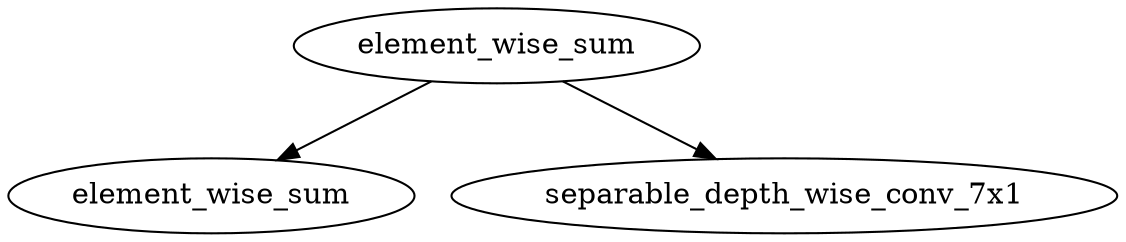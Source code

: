 // Best solution
digraph {
	node_1 [label=element_wise_sum]
	node_2 [label=element_wise_sum]
	node_1 -> node_2
	node_3 [label=separable_depth_wise_conv_7x1]
	node_1 -> node_3
}

